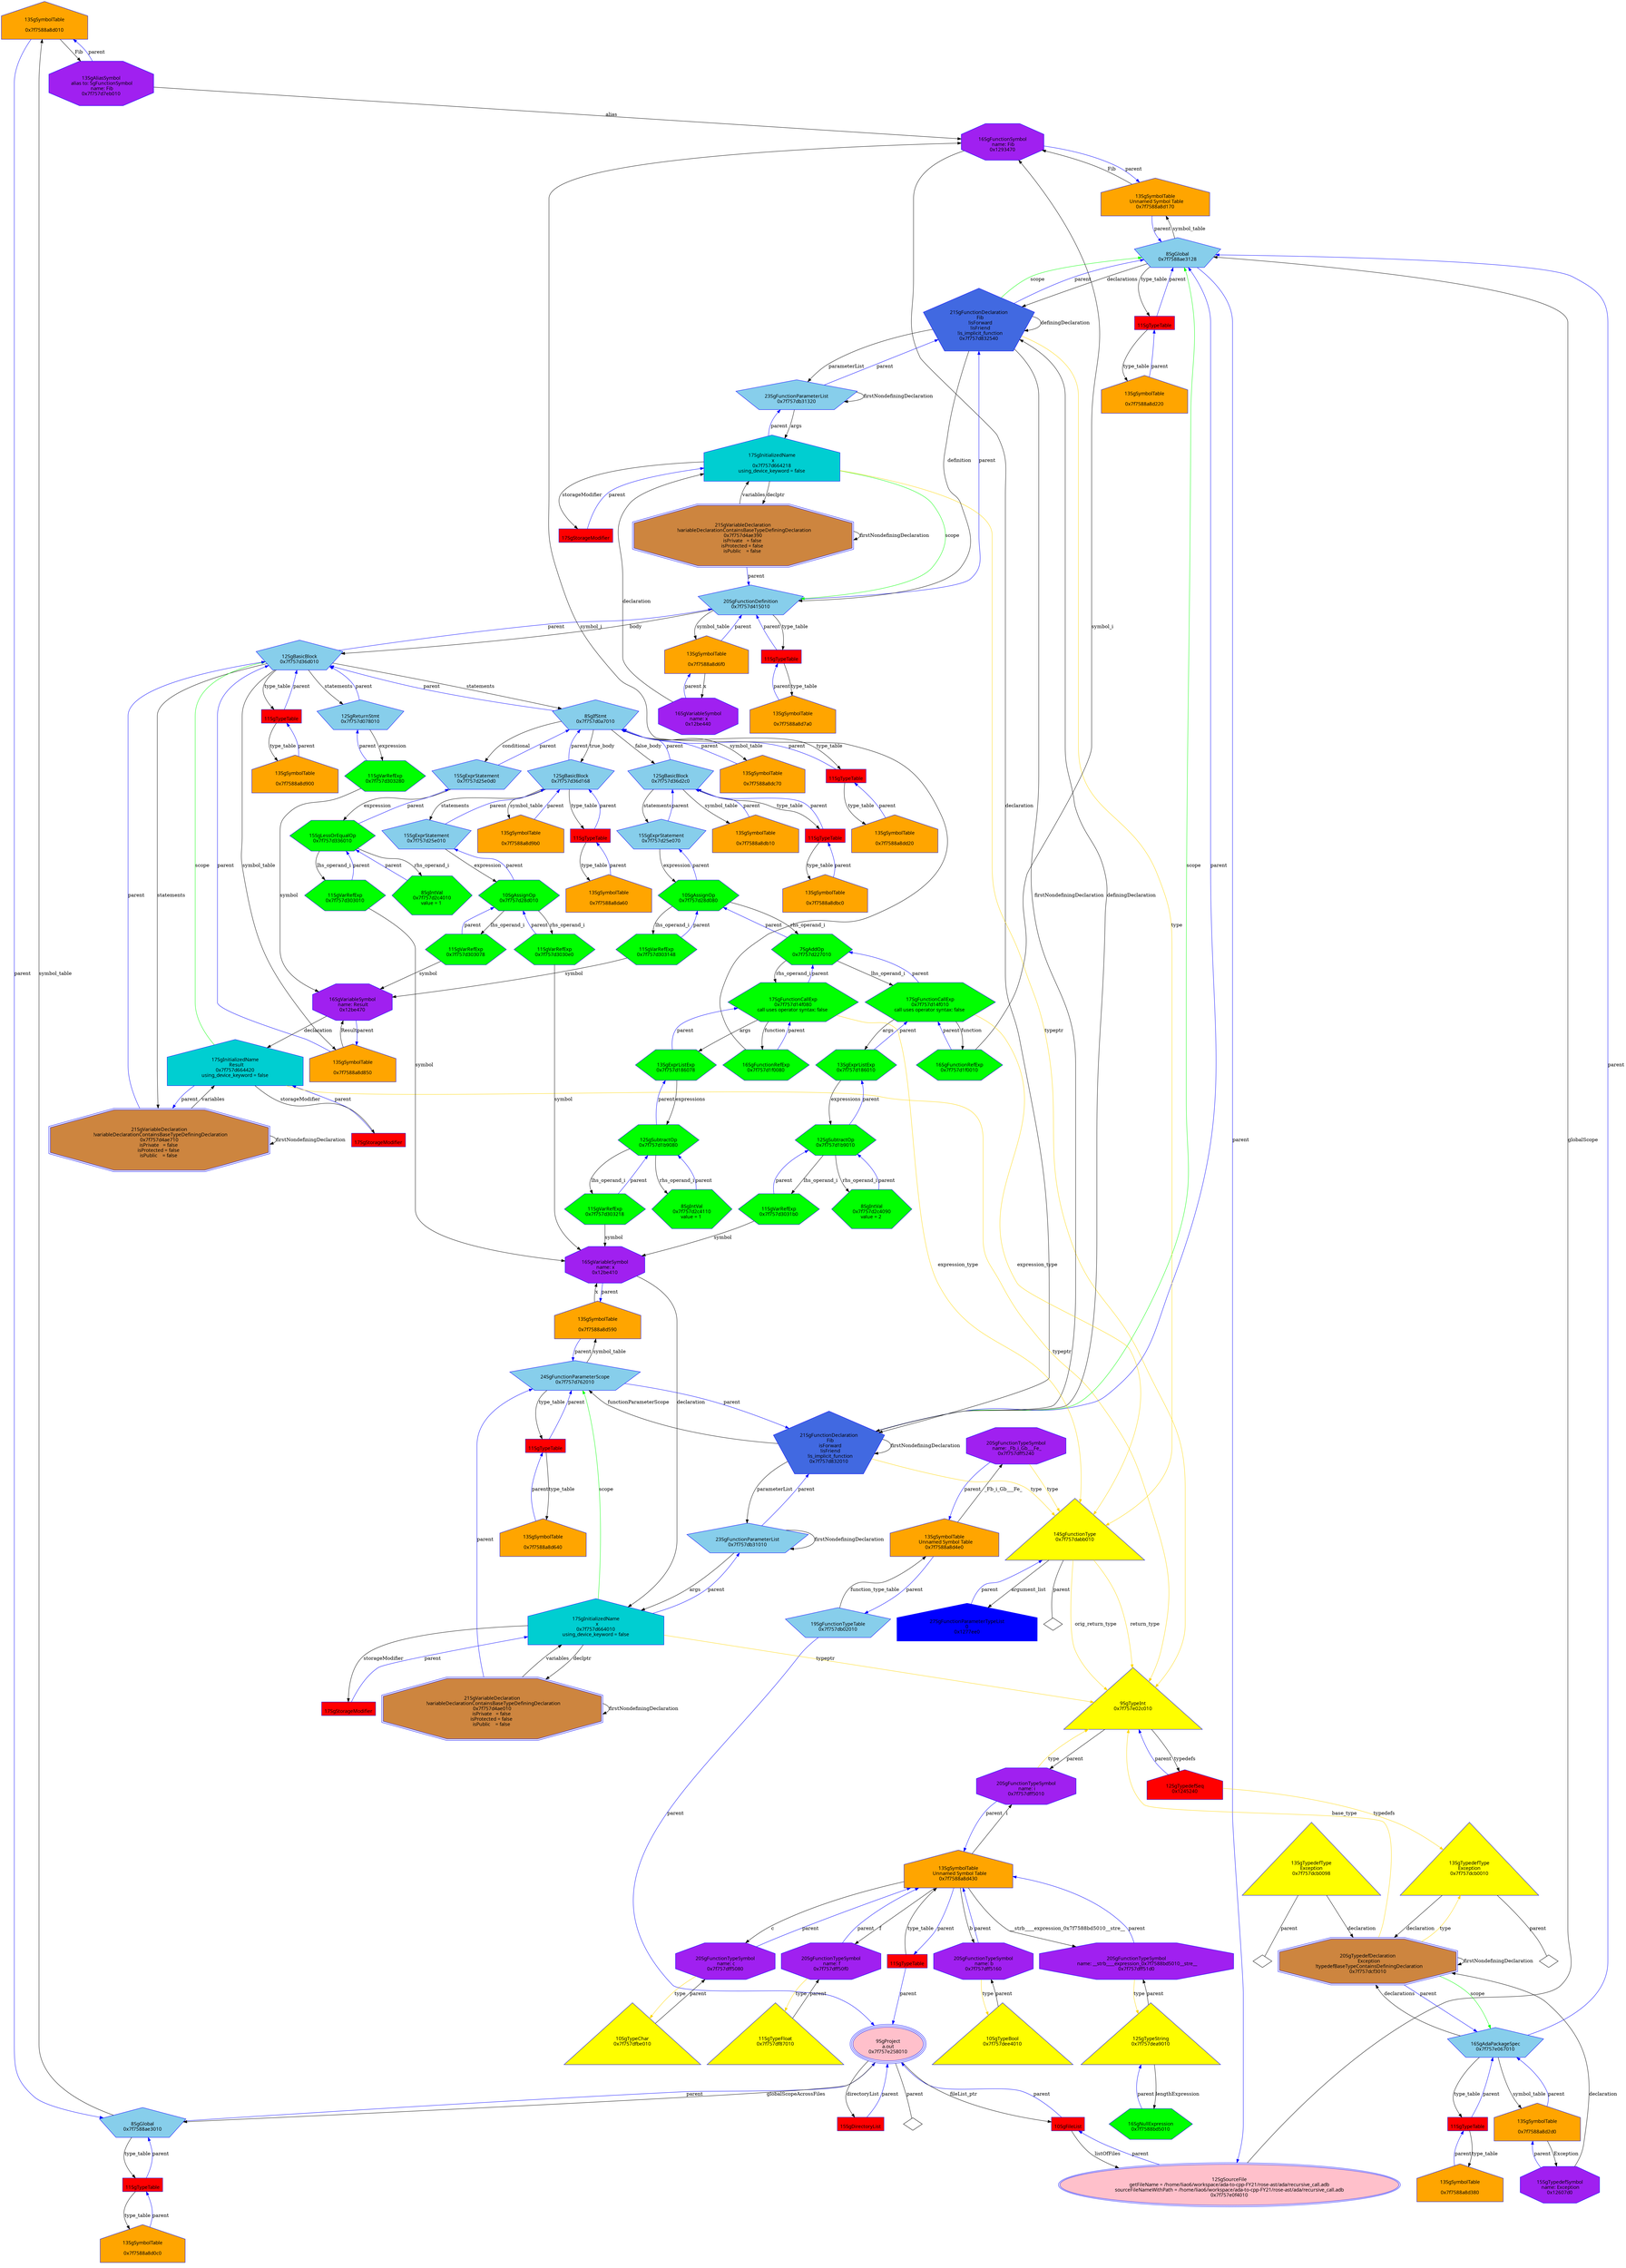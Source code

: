 digraph "Grecursive_call.adb.dot" {
"0x7f7588a8d010"[label="\n13SgSymbolTable\n  \n  0x7f7588a8d010  " shape=house,regular=0,URL="\N",tooltip="more info at \N",sides=5,peripheries=1,color="blue",fillcolor=orange,fontname="7x13bold",fontcolor=black,style=filled];
"0x7f7588a8d010" -> "0x7f757d7eb010"[label="Fib" dir=forward ];
"0x7f7588a8d010" -> "0x7f7588ae3010"[label="parent" color="blue" dir=forward ];
"0x7f7588a8d0c0"[label="\n13SgSymbolTable\n  \n  0x7f7588a8d0c0  " shape=house,regular=0,URL="\N",tooltip="more info at \N",sides=5,peripheries=1,color="blue",fillcolor=orange,fontname="7x13bold",fontcolor=black,style=filled];
"0x7f7588a8d0c0" -> "0x11a2a00"[label="parent" color="blue" dir=forward ];
"0x7f7588a8d170"[label="\n13SgSymbolTable\n  Unnamed Symbol Table\n  0x7f7588a8d170  " shape=house,regular=0,URL="\N",tooltip="more info at \N",sides=5,peripheries=1,color="blue",fillcolor=orange,fontname="7x13bold",fontcolor=black,style=filled];
"0x7f7588a8d170" -> "0x1293470"[label="Fib" dir=forward ];
"0x7f7588a8d170" -> "0x7f7588ae3128"[label="parent" color="blue" dir=forward ];
"0x7f7588a8d220"[label="\n13SgSymbolTable\n  \n  0x7f7588a8d220  " shape=house,regular=0,URL="\N",tooltip="more info at \N",sides=5,peripheries=1,color="blue",fillcolor=orange,fontname="7x13bold",fontcolor=black,style=filled];
"0x7f7588a8d220" -> "0x11a2a28"[label="parent" color="blue" dir=forward ];
"0x7f7588a8d2d0"[label="\n13SgSymbolTable\n  \n  0x7f7588a8d2d0  " shape=house,regular=0,URL="\N",tooltip="more info at \N",sides=5,peripheries=1,color="blue",fillcolor=orange,fontname="7x13bold",fontcolor=black,style=filled];
"0x7f7588a8d2d0" -> "0x12607d0"[label="Exception" dir=forward ];
"0x7f7588a8d2d0" -> "0x7f757e067010"[label="parent" color="blue" dir=forward ];
"0x7f7588a8d380"[label="\n13SgSymbolTable\n  \n  0x7f7588a8d380  " shape=house,regular=0,URL="\N",tooltip="more info at \N",sides=5,peripheries=1,color="blue",fillcolor=orange,fontname="7x13bold",fontcolor=black,style=filled];
"0x7f7588a8d380" -> "0x11a2a50"[label="parent" color="blue" dir=forward ];
"0x7f7588a8d430"[label="\n13SgSymbolTable\n  Unnamed Symbol Table\n  0x7f7588a8d430  " shape=house,regular=0,URL="\N",tooltip="more info at \N",sides=5,peripheries=1,color="blue",fillcolor=orange,fontname="7x13bold",fontcolor=black,style=filled];
"0x7f7588a8d430" -> "0x7f757dff51d0"[label="__strb____expression_0x7f7588bd5010__stre__" dir=forward ];
"0x7f7588a8d430" -> "0x7f757dff5160"[label="b" dir=forward ];
"0x7f7588a8d430" -> "0x7f757dff50f0"[label="f" dir=forward ];
"0x7f7588a8d430" -> "0x7f757dff5080"[label="c" dir=forward ];
"0x7f7588a8d430" -> "0x7f757dff5010"[label="i" dir=forward ];
"0x7f7588a8d430" -> "0x11a2a78"[label="parent" color="blue" dir=forward ];
"0x7f7588a8d4e0"[label="\n13SgSymbolTable\n  Unnamed Symbol Table\n  0x7f7588a8d4e0  " shape=house,regular=0,URL="\N",tooltip="more info at \N",sides=5,peripheries=1,color="blue",fillcolor=orange,fontname="7x13bold",fontcolor=black,style=filled];
"0x7f7588a8d4e0" -> "0x7f757dff5240"[label="_Fb_i_Gb___Fe_" dir=forward ];
"0x7f7588a8d4e0" -> "0x7f757db02010"[label="parent" color="blue" dir=forward ];
"0x7f7588a8d590"[label="\n13SgSymbolTable\n  \n  0x7f7588a8d590  " shape=house,regular=0,URL="\N",tooltip="more info at \N",sides=5,peripheries=1,color="blue",fillcolor=orange,fontname="7x13bold",fontcolor=black,style=filled];
"0x7f7588a8d590" -> "0x12be410"[label="x" dir=forward ];
"0x7f7588a8d590" -> "0x7f757d762010"[label="parent" color="blue" dir=forward ];
"0x7f7588a8d640"[label="\n13SgSymbolTable\n  \n  0x7f7588a8d640  " shape=house,regular=0,URL="\N",tooltip="more info at \N",sides=5,peripheries=1,color="blue",fillcolor=orange,fontname="7x13bold",fontcolor=black,style=filled];
"0x7f7588a8d640" -> "0x11a2aa0"[label="parent" color="blue" dir=forward ];
"0x7f7588a8d6f0"[label="\n13SgSymbolTable\n  \n  0x7f7588a8d6f0  " shape=house,regular=0,URL="\N",tooltip="more info at \N",sides=5,peripheries=1,color="blue",fillcolor=orange,fontname="7x13bold",fontcolor=black,style=filled];
"0x7f7588a8d6f0" -> "0x12be440"[label="x" dir=forward ];
"0x7f7588a8d6f0" -> "0x7f757d415010"[label="parent" color="blue" dir=forward ];
"0x7f7588a8d7a0"[label="\n13SgSymbolTable\n  \n  0x7f7588a8d7a0  " shape=house,regular=0,URL="\N",tooltip="more info at \N",sides=5,peripheries=1,color="blue",fillcolor=orange,fontname="7x13bold",fontcolor=black,style=filled];
"0x7f7588a8d7a0" -> "0x11a2ac8"[label="parent" color="blue" dir=forward ];
"0x7f7588a8d850"[label="\n13SgSymbolTable\n  \n  0x7f7588a8d850  " shape=house,regular=0,URL="\N",tooltip="more info at \N",sides=5,peripheries=1,color="blue",fillcolor=orange,fontname="7x13bold",fontcolor=black,style=filled];
"0x7f7588a8d850" -> "0x12be470"[label="Result" dir=forward ];
"0x7f7588a8d850" -> "0x7f757d36d010"[label="parent" color="blue" dir=forward ];
"0x7f7588a8d900"[label="\n13SgSymbolTable\n  \n  0x7f7588a8d900  " shape=house,regular=0,URL="\N",tooltip="more info at \N",sides=5,peripheries=1,color="blue",fillcolor=orange,fontname="7x13bold",fontcolor=black,style=filled];
"0x7f7588a8d900" -> "0x11a2af0"[label="parent" color="blue" dir=forward ];
"0x7f7588a8d9b0"[label="\n13SgSymbolTable\n  \n  0x7f7588a8d9b0  " shape=house,regular=0,URL="\N",tooltip="more info at \N",sides=5,peripheries=1,color="blue",fillcolor=orange,fontname="7x13bold",fontcolor=black,style=filled];
"0x7f7588a8d9b0" -> "0x7f757d36d168"[label="parent" color="blue" dir=forward ];
"0x7f7588a8da60"[label="\n13SgSymbolTable\n  \n  0x7f7588a8da60  " shape=house,regular=0,URL="\N",tooltip="more info at \N",sides=5,peripheries=1,color="blue",fillcolor=orange,fontname="7x13bold",fontcolor=black,style=filled];
"0x7f7588a8da60" -> "0x11a2b18"[label="parent" color="blue" dir=forward ];
"0x7f7588a8db10"[label="\n13SgSymbolTable\n  \n  0x7f7588a8db10  " shape=house,regular=0,URL="\N",tooltip="more info at \N",sides=5,peripheries=1,color="blue",fillcolor=orange,fontname="7x13bold",fontcolor=black,style=filled];
"0x7f7588a8db10" -> "0x7f757d36d2c0"[label="parent" color="blue" dir=forward ];
"0x7f7588a8dbc0"[label="\n13SgSymbolTable\n  \n  0x7f7588a8dbc0  " shape=house,regular=0,URL="\N",tooltip="more info at \N",sides=5,peripheries=1,color="blue",fillcolor=orange,fontname="7x13bold",fontcolor=black,style=filled];
"0x7f7588a8dbc0" -> "0x11a2b40"[label="parent" color="blue" dir=forward ];
"0x7f7588a8dc70"[label="\n13SgSymbolTable\n  \n  0x7f7588a8dc70  " shape=house,regular=0,URL="\N",tooltip="more info at \N",sides=5,peripheries=1,color="blue",fillcolor=orange,fontname="7x13bold",fontcolor=black,style=filled];
"0x7f7588a8dc70" -> "0x7f757d0a7010"[label="parent" color="blue" dir=forward ];
"0x7f7588a8dd20"[label="\n13SgSymbolTable\n  \n  0x7f7588a8dd20  " shape=house,regular=0,URL="\N",tooltip="more info at \N",sides=5,peripheries=1,color="blue",fillcolor=orange,fontname="7x13bold",fontcolor=black,style=filled];
"0x7f7588a8dd20" -> "0x11a2b68"[label="parent" color="blue" dir=forward ];
"0x12aab80"[label="\n17SgStorageModifier" shape=polygon,regular=0,URL="\N",tooltip="more info at \N",sides=4,peripheries=1,color="blue",fillcolor=red,fontname="7x13bold",fontcolor=black,style=filled];
"0x12aab80" -> "0x7f757d664010"[label="parent" color="blue" dir=forward ];
"0x12aaba8"[label="\n17SgStorageModifier" shape=polygon,regular=0,URL="\N",tooltip="more info at \N",sides=4,peripheries=1,color="blue",fillcolor=red,fontname="7x13bold",fontcolor=black,style=filled];
"0x12aaba8" -> "0x7f757d664218"[label="parent" color="blue" dir=forward ];
"0x12aabd0"[label="\n17SgStorageModifier" shape=polygon,regular=0,URL="\N",tooltip="more info at \N",sides=4,peripheries=1,color="blue",fillcolor=red,fontname="7x13bold",fontcolor=black,style=filled];
"0x12aabd0" -> "0x7f757d664420"[label="parent" color="blue" dir=forward ];
"0x7f757e0f4010"[label="\n12SgSourceFile\n  getFileName = /home/liao6/workspace/ada-to-cpp-FY21/rose-ast/ada/recursive_call.adb  \n  sourceFileNameWithPath = /home/liao6/workspace/ada-to-cpp-FY21/rose-ast/ada/recursive_call.adb  \n  0x7f757e0f4010  " shape=ellipse,regular=0,URL="\N",tooltip="more info at \N",sides=5,peripheries=2,color="blue",fillcolor=pink,fontname="7x13bold",fontcolor=black,style=filled];
"0x7f757e0f4010" -> "0x7f7588ae3128"[label="globalScope" dir=forward ];
"0x7f757e0f4010" -> "0x1167f80"[label="parent" color="blue" dir=forward ];
"0x1167f80"[label="\n10SgFileList" shape=polygon,regular=0,URL="\N",tooltip="more info at \N",sides=4,peripheries=1,color="blue",fillcolor=red,fontname="7x13bold",fontcolor=black,style=filled];
"0x1167f80" -> "0x7f757e0f4010"[label="listOfFiles" dir=forward ];
"0x1167f80" -> "0x7f757e258010"[label="parent" color="blue" dir=forward ];
"0x1187390"[label="\n15SgDirectoryList" shape=polygon,regular=0,URL="\N",tooltip="more info at \N",sides=4,peripheries=1,color="blue",fillcolor=red,fontname="7x13bold",fontcolor=black,style=filled];
"0x1187390" -> "0x7f757e258010"[label="parent" color="blue" dir=forward ];
"0x7f757e258010"[label="\n9SgProject\n  a.out  \n  0x7f757e258010  " shape=ellipse,regular=0,URL="\N",tooltip="more info at \N",sides=5,peripheries=3,color="blue",fillcolor=pink,fontname="7x13bold",fontcolor=black,style=filled];
"0x7f757e258010" -> "0x1167f80"[label="fileList_ptr" dir=forward ];
"0x7f757e258010" -> "0x1187390"[label="directoryList" dir=forward ];
"0x7f757e258010" -> "0x7f7588ae3010"[label="globalScopeAcrossFiles" dir=forward ];
"0x7f757e258010" -> "0x7f757e258010__parent__null"[label="parent" dir=none ];
"0x7f757e258010__parent__null"[label="" shape=diamond ];
"0x1245240"[label="\n12SgTypedefSeq\n  0x1245240  " shape=house,regular=0,URL="\N",tooltip="more info at \N",sides=5,peripheries=1,color="blue",fillcolor=red,fontname="7x13bold",fontcolor=black,style=filled];
"0x1245240" -> "0x7f757dcb0010"[label="typedefs" color="gold1" dir=forward ];
"0x1245240" -> "0x7f757e02c010"[label="parent" color="blue" dir=forward ];
"0x1277ee0"[label="\n27SgFunctionParameterTypeList\n  0  \n  0x1277ee0  " shape=house,regular=0,URL="\N",tooltip="more info at \N",sides=5,peripheries=1,color="blue",fillcolor=blue,fontname="7x13bold",fontcolor=black,style=filled];
"0x1277ee0" -> "0x7f757dabb010"[label="parent" color="blue" dir=forward ];
"0x11a2a00"[label="\n11SgTypeTable" shape=polygon,regular=0,URL="\N",tooltip="more info at \N",sides=4,peripheries=1,color="blue",fillcolor=red,fontname="7x13bold",fontcolor=black,style=filled];
"0x11a2a00" -> "0x7f7588a8d0c0"[label="type_table" dir=forward ];
"0x11a2a00" -> "0x7f7588ae3010"[label="parent" color="blue" dir=forward ];
"0x11a2a28"[label="\n11SgTypeTable" shape=polygon,regular=0,URL="\N",tooltip="more info at \N",sides=4,peripheries=1,color="blue",fillcolor=red,fontname="7x13bold",fontcolor=black,style=filled];
"0x11a2a28" -> "0x7f7588a8d220"[label="type_table" dir=forward ];
"0x11a2a28" -> "0x7f7588ae3128"[label="parent" color="blue" dir=forward ];
"0x11a2a50"[label="\n11SgTypeTable" shape=polygon,regular=0,URL="\N",tooltip="more info at \N",sides=4,peripheries=1,color="blue",fillcolor=red,fontname="7x13bold",fontcolor=black,style=filled];
"0x11a2a50" -> "0x7f7588a8d380"[label="type_table" dir=forward ];
"0x11a2a50" -> "0x7f757e067010"[label="parent" color="blue" dir=forward ];
"0x11a2a78"[label="\n11SgTypeTable" shape=polygon,regular=0,URL="\N",tooltip="more info at \N",sides=4,peripheries=1,color="blue",fillcolor=red,fontname="7x13bold",fontcolor=black,style=filled];
"0x11a2a78" -> "0x7f7588a8d430"[label="type_table" dir=forward ];
"0x11a2a78" -> "0x7f757e258010"[label="parent" color="blue" dir=forward ];
"0x11a2aa0"[label="\n11SgTypeTable" shape=polygon,regular=0,URL="\N",tooltip="more info at \N",sides=4,peripheries=1,color="blue",fillcolor=red,fontname="7x13bold",fontcolor=black,style=filled];
"0x11a2aa0" -> "0x7f7588a8d640"[label="type_table" dir=forward ];
"0x11a2aa0" -> "0x7f757d762010"[label="parent" color="blue" dir=forward ];
"0x11a2ac8"[label="\n11SgTypeTable" shape=polygon,regular=0,URL="\N",tooltip="more info at \N",sides=4,peripheries=1,color="blue",fillcolor=red,fontname="7x13bold",fontcolor=black,style=filled];
"0x11a2ac8" -> "0x7f7588a8d7a0"[label="type_table" dir=forward ];
"0x11a2ac8" -> "0x7f757d415010"[label="parent" color="blue" dir=forward ];
"0x11a2af0"[label="\n11SgTypeTable" shape=polygon,regular=0,URL="\N",tooltip="more info at \N",sides=4,peripheries=1,color="blue",fillcolor=red,fontname="7x13bold",fontcolor=black,style=filled];
"0x11a2af0" -> "0x7f7588a8d900"[label="type_table" dir=forward ];
"0x11a2af0" -> "0x7f757d36d010"[label="parent" color="blue" dir=forward ];
"0x11a2b18"[label="\n11SgTypeTable" shape=polygon,regular=0,URL="\N",tooltip="more info at \N",sides=4,peripheries=1,color="blue",fillcolor=red,fontname="7x13bold",fontcolor=black,style=filled];
"0x11a2b18" -> "0x7f7588a8da60"[label="type_table" dir=forward ];
"0x11a2b18" -> "0x7f757d36d168"[label="parent" color="blue" dir=forward ];
"0x11a2b40"[label="\n11SgTypeTable" shape=polygon,regular=0,URL="\N",tooltip="more info at \N",sides=4,peripheries=1,color="blue",fillcolor=red,fontname="7x13bold",fontcolor=black,style=filled];
"0x11a2b40" -> "0x7f7588a8dbc0"[label="type_table" dir=forward ];
"0x11a2b40" -> "0x7f757d36d2c0"[label="parent" color="blue" dir=forward ];
"0x11a2b68"[label="\n11SgTypeTable" shape=polygon,regular=0,URL="\N",tooltip="more info at \N",sides=4,peripheries=1,color="blue",fillcolor=red,fontname="7x13bold",fontcolor=black,style=filled];
"0x11a2b68" -> "0x7f7588a8dd20"[label="type_table" dir=forward ];
"0x11a2b68" -> "0x7f757d0a7010"[label="parent" color="blue" dir=forward ];
"0x7f757dfbe010"[label="\n10SgTypeChar\n  0x7f757dfbe010  \n   \n   " shape=polygon,regular=0,URL="\N",tooltip="more info at \N",sides=3,peripheries=1,color="blue",fillcolor=yellow,fontname="7x13bold",fontcolor=black,style=filled];
"0x7f757dfbe010" -> "0x7f757dff5080"[label="parent" dir=forward ];
"0x7f757e02c010"[label="\n9SgTypeInt\n  0x7f757e02c010  \n   \n   " shape=polygon,regular=0,URL="\N",tooltip="more info at \N",sides=3,peripheries=1,color="blue",fillcolor=yellow,fontname="7x13bold",fontcolor=black,style=filled];
"0x7f757e02c010" -> "0x1245240"[label="typedefs" dir=forward ];
"0x7f757e02c010" -> "0x7f757dff5010"[label="parent" dir=forward ];
"0x7f757df87010"[label="\n11SgTypeFloat\n  0x7f757df87010  \n   \n   " shape=polygon,regular=0,URL="\N",tooltip="more info at \N",sides=3,peripheries=1,color="blue",fillcolor=yellow,fontname="7x13bold",fontcolor=black,style=filled];
"0x7f757df87010" -> "0x7f757dff50f0"[label="parent" dir=forward ];
"0x7f757dea9010"[label="\n12SgTypeString\n  0x7f757dea9010  \n   \n   " shape=polygon,regular=0,URL="\N",tooltip="more info at \N",sides=3,peripheries=1,color="blue",fillcolor=yellow,fontname="7x13bold",fontcolor=black,style=filled];
"0x7f757dea9010" -> "0x7f7588bd5010"[label="lengthExpression" dir=forward ];
"0x7f757dea9010" -> "0x7f757dff51d0"[label="parent" dir=forward ];
"0x7f757dee4010"[label="\n10SgTypeBool\n  0x7f757dee4010  \n   \n   " shape=polygon,regular=0,URL="\N",tooltip="more info at \N",sides=3,peripheries=1,color="blue",fillcolor=yellow,fontname="7x13bold",fontcolor=black,style=filled];
"0x7f757dee4010" -> "0x7f757dff5160"[label="parent" dir=forward ];
"0x7f757dcb0010"[label="\n13SgTypedefType\nException\n  0x7f757dcb0010  \n   \n   " shape=polygon,regular=0,URL="\N",tooltip="more info at \N",sides=3,peripheries=1,color="blue",fillcolor=yellow,fontname="7x13bold",fontcolor=black,style=filled];
"0x7f757dcb0010" -> "0x7f757dcf3010"[label="declaration" dir=forward ];
"0x7f757dcb0010" -> "0x7f757dcb0010__parent__null"[label="parent" dir=none ];
"0x7f757dcb0010__parent__null"[label="" shape=diamond ];
"0x7f757dcb0098"[label="\n13SgTypedefType\nException\n  0x7f757dcb0098  \n   \n   " shape=polygon,regular=0,URL="\N",tooltip="more info at \N",sides=3,peripheries=1,color="blue",fillcolor=yellow,fontname="7x13bold",fontcolor=black,style=filled];
"0x7f757dcb0098" -> "0x7f757dcf3010"[label="declaration" dir=forward ];
"0x7f757dcb0098" -> "0x7f757dcb0098__parent__null"[label="parent" dir=none ];
"0x7f757dcb0098__parent__null"[label="" shape=diamond ];
"0x7f757dabb010"[label="\n14SgFunctionType\n  0x7f757dabb010  \n   \n   " shape=polygon,regular=0,URL="\N",tooltip="more info at \N",sides=3,peripheries=1,color="blue",fillcolor=yellow,fontname="7x13bold",fontcolor=black,style=filled];
"0x7f757dabb010" -> "0x7f757e02c010"[label="return_type" color="gold1" dir=forward ];
"0x7f757dabb010" -> "0x7f757e02c010"[label="orig_return_type" color="gold1" dir=forward ];
"0x7f757dabb010" -> "0x1277ee0"[label="argument_list" dir=forward ];
"0x7f757dabb010" -> "0x7f757dabb010__parent__null"[label="parent" dir=none ];
"0x7f757dabb010__parent__null"[label="" shape=diamond ];
"0x7f757db31010"[label="\n23SgFunctionParameterList\n  0x7f757db31010  " shape=polygon,regular=0,URL="\N",tooltip="more info at \N",sides=5,peripheries=1,color="blue",fillcolor=skyblue,fontname="7x13bold",fontcolor=black,style=filled];
"0x7f757db31010" -> "0x7f757d664010"[label="args" dir=forward ];
"0x7f757db31010" -> "0x7f757db31010"[label="firstNondefiningDeclaration" dir=forward ];
"0x7f757db31010" -> "0x7f757d832010"[label="parent" color="blue" dir=forward ];
"0x7f757db31320"[label="\n23SgFunctionParameterList\n  0x7f757db31320  " shape=polygon,regular=0,URL="\N",tooltip="more info at \N",sides=5,peripheries=1,color="blue",fillcolor=skyblue,fontname="7x13bold",fontcolor=black,style=filled];
"0x7f757db31320" -> "0x7f757d664218"[label="args" dir=forward ];
"0x7f757db31320" -> "0x7f757db31320"[label="firstNondefiningDeclaration" dir=forward ];
"0x7f757db31320" -> "0x7f757d832540"[label="parent" color="blue" dir=forward ];
"0x7f757d36d010"[label="\n12SgBasicBlock\n  0x7f757d36d010  " shape=polygon,regular=0,URL="\N",tooltip="more info at \N",sides=5,peripheries=1,color="blue",fillcolor=skyblue,fontname="7x13bold",fontcolor=black,style=filled];
"0x7f757d36d010" -> "0x7f757d4ae710"[label="statements" dir=forward ];
"0x7f757d36d010" -> "0x7f757d0a7010"[label="statements" dir=forward ];
"0x7f757d36d010" -> "0x7f757d078010"[label="statements" dir=forward ];
"0x7f757d36d010" -> "0x7f7588a8d850"[label="symbol_table" dir=forward ];
"0x7f757d36d010" -> "0x11a2af0"[label="type_table" dir=forward ];
"0x7f757d36d010" -> "0x7f757d415010"[label="parent" color="blue" dir=forward ];
"0x7f757d36d168"[label="\n12SgBasicBlock\n  0x7f757d36d168  " shape=polygon,regular=0,URL="\N",tooltip="more info at \N",sides=5,peripheries=1,color="blue",fillcolor=skyblue,fontname="7x13bold",fontcolor=black,style=filled];
"0x7f757d36d168" -> "0x7f757d25e010"[label="statements" dir=forward ];
"0x7f757d36d168" -> "0x7f7588a8d9b0"[label="symbol_table" dir=forward ];
"0x7f757d36d168" -> "0x11a2b18"[label="type_table" dir=forward ];
"0x7f757d36d168" -> "0x7f757d0a7010"[label="parent" color="blue" dir=forward ];
"0x7f757d36d2c0"[label="\n12SgBasicBlock\n  0x7f757d36d2c0  " shape=polygon,regular=0,URL="\N",tooltip="more info at \N",sides=5,peripheries=1,color="blue",fillcolor=skyblue,fontname="7x13bold",fontcolor=black,style=filled];
"0x7f757d36d2c0" -> "0x7f757d25e070"[label="statements" dir=forward ];
"0x7f757d36d2c0" -> "0x7f7588a8db10"[label="symbol_table" dir=forward ];
"0x7f757d36d2c0" -> "0x11a2b40"[label="type_table" dir=forward ];
"0x7f757d36d2c0" -> "0x7f757d0a7010"[label="parent" color="blue" dir=forward ];
"0x7f7588ae3010"[label="\n8SgGlobal\n  0x7f7588ae3010  " shape=polygon,regular=0,URL="\N",tooltip="more info at \N",sides=5,peripheries=1,color="blue",fillcolor=skyblue,fontname="7x13bold",fontcolor=black,style=filled];
"0x7f7588ae3010" -> "0x7f7588a8d010"[label="symbol_table" dir=forward ];
"0x7f7588ae3010" -> "0x11a2a00"[label="type_table" dir=forward ];
"0x7f7588ae3010" -> "0x7f757e258010"[label="parent" color="blue" dir=forward ];
"0x7f7588ae3128"[label="\n8SgGlobal\n  0x7f7588ae3128  " shape=polygon,regular=0,URL="\N",tooltip="more info at \N",sides=5,peripheries=1,color="blue",fillcolor=skyblue,fontname="7x13bold",fontcolor=black,style=filled];
"0x7f7588ae3128" -> "0x7f757d832540"[label="declarations" dir=forward ];
"0x7f7588ae3128" -> "0x7f7588a8d170"[label="symbol_table" dir=forward ];
"0x7f7588ae3128" -> "0x11a2a28"[label="type_table" dir=forward ];
"0x7f7588ae3128" -> "0x7f757e0f4010"[label="parent" color="blue" dir=forward ];
"0x7f757d0a7010"[label="\n8SgIfStmt\n  0x7f757d0a7010  " shape=polygon,regular=0,URL="\N",tooltip="more info at \N",sides=5,peripheries=1,color="blue",fillcolor=skyblue,fontname="7x13bold",fontcolor=black,style=filled];
"0x7f757d0a7010" -> "0x7f757d25e0d0"[label="conditional" dir=forward ];
"0x7f757d0a7010" -> "0x7f757d36d168"[label="true_body" dir=forward ];
"0x7f757d0a7010" -> "0x7f757d36d2c0"[label="false_body" dir=forward ];
"0x7f757d0a7010" -> "0x7f7588a8dc70"[label="symbol_table" dir=forward ];
"0x7f757d0a7010" -> "0x11a2b68"[label="type_table" dir=forward ];
"0x7f757d0a7010" -> "0x7f757d36d010"[label="parent" color="blue" dir=forward ];
"0x7f757d762010"[label="\n24SgFunctionParameterScope\n  0x7f757d762010  " shape=polygon,regular=0,URL="\N",tooltip="more info at \N",sides=5,peripheries=1,color="blue",fillcolor=skyblue,fontname="7x13bold",fontcolor=black,style=filled];
"0x7f757d762010" -> "0x7f7588a8d590"[label="symbol_table" dir=forward ];
"0x7f757d762010" -> "0x11a2aa0"[label="type_table" dir=forward ];
"0x7f757d762010" -> "0x7f757d832010"[label="parent" color="blue" dir=forward ];
"0x7f757db02010"[label="\n19SgFunctionTypeTable\n  0x7f757db02010  " shape=polygon,regular=0,URL="\N",tooltip="more info at \N",sides=5,peripheries=1,color="blue",fillcolor=skyblue,fontname="7x13bold",fontcolor=black,style=filled];
"0x7f757db02010" -> "0x7f7588a8d4e0"[label="function_type_table" dir=forward ];
"0x7f757db02010" -> "0x7f757e258010"[label="parent" color="blue" dir=forward ];
"0x7f757d25e010"[label="\n15SgExprStatement\n  0x7f757d25e010  " shape=polygon,regular=0,URL="\N",tooltip="more info at \N",sides=5,peripheries=1,color="blue",fillcolor=skyblue,fontname="7x13bold",fontcolor=black,style=filled];
"0x7f757d25e010" -> "0x7f757d28d010"[label="expression" dir=forward ];
"0x7f757d25e010" -> "0x7f757d36d168"[label="parent" color="blue" dir=forward ];
"0x7f757d25e070"[label="\n15SgExprStatement\n  0x7f757d25e070  " shape=polygon,regular=0,URL="\N",tooltip="more info at \N",sides=5,peripheries=1,color="blue",fillcolor=skyblue,fontname="7x13bold",fontcolor=black,style=filled];
"0x7f757d25e070" -> "0x7f757d28d080"[label="expression" dir=forward ];
"0x7f757d25e070" -> "0x7f757d36d2c0"[label="parent" color="blue" dir=forward ];
"0x7f757d25e0d0"[label="\n15SgExprStatement\n  0x7f757d25e0d0  " shape=polygon,regular=0,URL="\N",tooltip="more info at \N",sides=5,peripheries=1,color="blue",fillcolor=skyblue,fontname="7x13bold",fontcolor=black,style=filled];
"0x7f757d25e0d0" -> "0x7f757d336010"[label="expression" dir=forward ];
"0x7f757d25e0d0" -> "0x7f757d0a7010"[label="parent" color="blue" dir=forward ];
"0x7f757d078010"[label="\n12SgReturnStmt\n  0x7f757d078010  " shape=polygon,regular=0,URL="\N",tooltip="more info at \N",sides=5,peripheries=1,color="blue",fillcolor=skyblue,fontname="7x13bold",fontcolor=black,style=filled];
"0x7f757d078010" -> "0x7f757d303280"[label="expression" dir=forward ];
"0x7f757d078010" -> "0x7f757d36d010"[label="parent" color="blue" dir=forward ];
"0x7f757dcf3010"[label="\n20SgTypedefDeclaration\n  Exception\n  !typedefBaseTypeContainsDefiningDeclaration\n  0x7f757dcf3010  " shape=polygon,regular=0,URL="\N",tooltip="more info at \N",sides=8,peripheries=2,color="blue",fillcolor=peru,fontname="7x13bold",fontcolor=black,style=filled];
"0x7f757dcf3010" -> "0x7f757e02c010"[label="base_type" color="gold1" dir=forward ];
"0x7f757dcf3010" -> "0x7f757dcb0010"[label="type" color="gold1" dir=forward ];
"0x7f757dcf3010" -> "0x7f757e067010"[label="scope" color="green" dir=forward ];
"0x7f757dcf3010" -> "0x7f757dcf3010"[label="firstNondefiningDeclaration" dir=forward ];
"0x7f757dcf3010" -> "0x7f757e067010"[label="parent" color="blue" dir=forward ];
"0x7f757d4ae010"[label="\n21SgVariableDeclaration\n  !variableDeclarationContainsBaseTypeDefiningDeclaration\n  0x7f757d4ae010  \n isPrivate   = false  \n isProtected = false  \n isPublic    = false  " shape=polygon,regular=0,URL="\N",tooltip="more info at \N",sides=8,peripheries=2,color="blue",fillcolor=peru,fontname="7x13bold",fontcolor=black,style=filled];
"0x7f757d4ae010" -> "0x7f757d664010"[label="variables" dir=forward ];
"0x7f757d4ae010" -> "0x7f757d4ae010"[label="firstNondefiningDeclaration" dir=forward ];
"0x7f757d4ae010" -> "0x7f757d762010"[label="parent" color="blue" dir=forward ];
"0x7f757d4ae390"[label="\n21SgVariableDeclaration\n  !variableDeclarationContainsBaseTypeDefiningDeclaration\n  0x7f757d4ae390  \n isPrivate   = false  \n isProtected = false  \n isPublic    = false  " shape=polygon,regular=0,URL="\N",tooltip="more info at \N",sides=8,peripheries=2,color="blue",fillcolor=peru,fontname="7x13bold",fontcolor=black,style=filled];
"0x7f757d4ae390" -> "0x7f757d664218"[label="variables" dir=forward ];
"0x7f757d4ae390" -> "0x7f757d4ae390"[label="firstNondefiningDeclaration" dir=forward ];
"0x7f757d4ae390" -> "0x7f757d415010"[label="parent" color="blue" dir=forward ];
"0x7f757d4ae710"[label="\n21SgVariableDeclaration\n  !variableDeclarationContainsBaseTypeDefiningDeclaration\n  0x7f757d4ae710  \n isPrivate   = false  \n isProtected = false  \n isPublic    = false  " shape=polygon,regular=0,URL="\N",tooltip="more info at \N",sides=8,peripheries=2,color="blue",fillcolor=peru,fontname="7x13bold",fontcolor=black,style=filled];
"0x7f757d4ae710" -> "0x7f757d664420"[label="variables" dir=forward ];
"0x7f757d4ae710" -> "0x7f757d4ae710"[label="firstNondefiningDeclaration" dir=forward ];
"0x7f757d4ae710" -> "0x7f757d36d010"[label="parent" color="blue" dir=forward ];
"0x7f757d415010"[label="\n20SgFunctionDefinition\n  0x7f757d415010  " shape=polygon,regular=0,URL="\N",tooltip="more info at \N",sides=5,peripheries=1,color="blue",fillcolor=skyblue,fontname="7x13bold",fontcolor=black,style=filled];
"0x7f757d415010" -> "0x7f757d36d010"[label="body" dir=forward ];
"0x7f757d415010" -> "0x7f7588a8d6f0"[label="symbol_table" dir=forward ];
"0x7f757d415010" -> "0x11a2ac8"[label="type_table" dir=forward ];
"0x7f757d415010" -> "0x7f757d832540"[label="parent" color="blue" dir=forward ];
"0x7f757e067010"[label="\n16SgAdaPackageSpec\n  0x7f757e067010  " shape=polygon,regular=0,URL="\N",tooltip="more info at \N",sides=5,peripheries=1,color="blue",fillcolor=skyblue,fontname="7x13bold",fontcolor=black,style=filled];
"0x7f757e067010" -> "0x7f757dcf3010"[label="declarations" dir=forward ];
"0x7f757e067010" -> "0x7f7588a8d2d0"[label="symbol_table" dir=forward ];
"0x7f757e067010" -> "0x11a2a50"[label="type_table" dir=forward ];
"0x7f757e067010" -> "0x7f7588ae3128"[label="parent" color="blue" dir=forward ];
"0x7f757d832010"[label="\n21SgFunctionDeclaration\n  Fib\n  isForward\n  !isFriend\n  !is_implicit_function\n  0x7f757d832010  " shape=polygon,regular=0,URL="\N",tooltip="more info at \N",sides=5,peripheries=1,color="blue",fillcolor=royalblue,fontname="7x13bold",fontcolor=black,style=filled];
"0x7f757d832010" -> "0x7f757db31010"[label="parameterList" dir=forward ];
"0x7f757d832010" -> "0x7f757dabb010"[label="type" color="gold1" dir=forward ];
"0x7f757d832010" -> "0x7f7588ae3128"[label="scope" color="green" dir=forward ];
"0x7f757d832010" -> "0x7f757d762010"[label="functionParameterScope" dir=forward ];
"0x7f757d832010" -> "0x7f757d832540"[label="definingDeclaration" dir=forward ];
"0x7f757d832010" -> "0x7f757d832010"[label="firstNondefiningDeclaration" dir=forward ];
"0x7f757d832010" -> "0x7f7588ae3128"[label="parent" color="blue" dir=forward ];
"0x7f757d832540"[label="\n21SgFunctionDeclaration\n  Fib\n  !isForward\n  !isFriend\n  !is_implicit_function\n  0x7f757d832540  " shape=polygon,regular=0,URL="\N",tooltip="more info at \N",sides=5,peripheries=1,color="blue",fillcolor=royalblue,fontname="7x13bold",fontcolor=black,style=filled];
"0x7f757d832540" -> "0x7f757db31320"[label="parameterList" dir=forward ];
"0x7f757d832540" -> "0x7f757dabb010"[label="type" color="gold1" dir=forward ];
"0x7f757d832540" -> "0x7f757d415010"[label="definition" dir=forward ];
"0x7f757d832540" -> "0x7f7588ae3128"[label="scope" color="green" dir=forward ];
"0x7f757d832540" -> "0x7f757d832540"[label="definingDeclaration" dir=forward ];
"0x7f757d832540" -> "0x7f757d832010"[label="firstNondefiningDeclaration" dir=forward ];
"0x7f757d832540" -> "0x7f7588ae3128"[label="parent" color="blue" dir=forward ];
"0x7f757d303010"[label="\n11SgVarRefExp\n  0x7f757d303010  " shape=polygon,regular=0,URL="\N",tooltip="more info at \N",sides=6,peripheries=1,color="blue",fillcolor=green,fontname="7x13bold",fontcolor=black,style=filled];
"0x7f757d303010" -> "0x12be410"[label="symbol" dir=forward ];
"0x7f757d303010" -> "0x7f757d336010"[label="parent" color="blue" dir=forward ];
"0x7f757d303078"[label="\n11SgVarRefExp\n  0x7f757d303078  " shape=polygon,regular=0,URL="\N",tooltip="more info at \N",sides=6,peripheries=1,color="blue",fillcolor=green,fontname="7x13bold",fontcolor=black,style=filled];
"0x7f757d303078" -> "0x12be470"[label="symbol" dir=forward ];
"0x7f757d303078" -> "0x7f757d28d010"[label="parent" color="blue" dir=forward ];
"0x7f757d3030e0"[label="\n11SgVarRefExp\n  0x7f757d3030e0  " shape=polygon,regular=0,URL="\N",tooltip="more info at \N",sides=6,peripheries=1,color="blue",fillcolor=green,fontname="7x13bold",fontcolor=black,style=filled];
"0x7f757d3030e0" -> "0x12be410"[label="symbol" dir=forward ];
"0x7f757d3030e0" -> "0x7f757d28d010"[label="parent" color="blue" dir=forward ];
"0x7f757d303148"[label="\n11SgVarRefExp\n  0x7f757d303148  " shape=polygon,regular=0,URL="\N",tooltip="more info at \N",sides=6,peripheries=1,color="blue",fillcolor=green,fontname="7x13bold",fontcolor=black,style=filled];
"0x7f757d303148" -> "0x12be470"[label="symbol" dir=forward ];
"0x7f757d303148" -> "0x7f757d28d080"[label="parent" color="blue" dir=forward ];
"0x7f757d3031b0"[label="\n11SgVarRefExp\n  0x7f757d3031b0  " shape=polygon,regular=0,URL="\N",tooltip="more info at \N",sides=6,peripheries=1,color="blue",fillcolor=green,fontname="7x13bold",fontcolor=black,style=filled];
"0x7f757d3031b0" -> "0x12be410"[label="symbol" dir=forward ];
"0x7f757d3031b0" -> "0x7f757d1b9010"[label="parent" color="blue" dir=forward ];
"0x7f757d303218"[label="\n11SgVarRefExp\n  0x7f757d303218  " shape=polygon,regular=0,URL="\N",tooltip="more info at \N",sides=6,peripheries=1,color="blue",fillcolor=green,fontname="7x13bold",fontcolor=black,style=filled];
"0x7f757d303218" -> "0x12be410"[label="symbol" dir=forward ];
"0x7f757d303218" -> "0x7f757d1b9080"[label="parent" color="blue" dir=forward ];
"0x7f757d303280"[label="\n11SgVarRefExp\n  0x7f757d303280  " shape=polygon,regular=0,URL="\N",tooltip="more info at \N",sides=6,peripheries=1,color="blue",fillcolor=green,fontname="7x13bold",fontcolor=black,style=filled];
"0x7f757d303280" -> "0x12be470"[label="symbol" dir=forward ];
"0x7f757d303280" -> "0x7f757d078010"[label="parent" color="blue" dir=forward ];
"0x7f757d1f0010"[label="\n16SgFunctionRefExp\n  0x7f757d1f0010  " shape=polygon,regular=0,URL="\N",tooltip="more info at \N",sides=6,peripheries=1,color="blue",fillcolor=green,fontname="7x13bold",fontcolor=black,style=filled];
"0x7f757d1f0010" -> "0x1293470"[label="symbol_i" dir=forward ];
"0x7f757d1f0010" -> "0x7f757d14f010"[label="parent" color="blue" dir=forward ];
"0x7f757d1f0080"[label="\n16SgFunctionRefExp\n  0x7f757d1f0080  " shape=polygon,regular=0,URL="\N",tooltip="more info at \N",sides=6,peripheries=1,color="blue",fillcolor=green,fontname="7x13bold",fontcolor=black,style=filled];
"0x7f757d1f0080" -> "0x1293470"[label="symbol_i" dir=forward ];
"0x7f757d1f0080" -> "0x7f757d14f080"[label="parent" color="blue" dir=forward ];
"0x7f757d336010"[label="\n15SgLessOrEqualOp\n  0x7f757d336010  " shape=polygon,regular=0,URL="\N",tooltip="more info at \N",sides=6,peripheries=1,color="blue",fillcolor=green,fontname="7x13bold",fontcolor=black,style=filled];
"0x7f757d336010" -> "0x7f757d303010"[label="lhs_operand_i" dir=forward ];
"0x7f757d336010" -> "0x7f757d2c4010"[label="rhs_operand_i" dir=forward ];
"0x7f757d336010" -> "0x7f757d25e0d0"[label="parent" color="blue" dir=forward ];
"0x7f757d227010"[label="\n7SgAddOp\n  0x7f757d227010  " shape=polygon,regular=0,URL="\N",tooltip="more info at \N",sides=6,peripheries=1,color="blue",fillcolor=green,fontname="7x13bold",fontcolor=black,style=filled];
"0x7f757d227010" -> "0x7f757d14f010"[label="lhs_operand_i" dir=forward ];
"0x7f757d227010" -> "0x7f757d14f080"[label="rhs_operand_i" dir=forward ];
"0x7f757d227010" -> "0x7f757d28d080"[label="parent" color="blue" dir=forward ];
"0x7f757d1b9010"[label="\n12SgSubtractOp\n  0x7f757d1b9010  " shape=polygon,regular=0,URL="\N",tooltip="more info at \N",sides=6,peripheries=1,color="blue",fillcolor=green,fontname="7x13bold",fontcolor=black,style=filled];
"0x7f757d1b9010" -> "0x7f757d3031b0"[label="lhs_operand_i" dir=forward ];
"0x7f757d1b9010" -> "0x7f757d2c4090"[label="rhs_operand_i" dir=forward ];
"0x7f757d1b9010" -> "0x7f757d186010"[label="parent" color="blue" dir=forward ];
"0x7f757d1b9080"[label="\n12SgSubtractOp\n  0x7f757d1b9080  " shape=polygon,regular=0,URL="\N",tooltip="more info at \N",sides=6,peripheries=1,color="blue",fillcolor=green,fontname="7x13bold",fontcolor=black,style=filled];
"0x7f757d1b9080" -> "0x7f757d303218"[label="lhs_operand_i" dir=forward ];
"0x7f757d1b9080" -> "0x7f757d2c4110"[label="rhs_operand_i" dir=forward ];
"0x7f757d1b9080" -> "0x7f757d186078"[label="parent" color="blue" dir=forward ];
"0x7f757d28d010"[label="\n10SgAssignOp\n  0x7f757d28d010  " shape=polygon,regular=0,URL="\N",tooltip="more info at \N",sides=6,peripheries=1,color="blue",fillcolor=green,fontname="7x13bold",fontcolor=black,style=filled];
"0x7f757d28d010" -> "0x7f757d303078"[label="lhs_operand_i" dir=forward ];
"0x7f757d28d010" -> "0x7f757d3030e0"[label="rhs_operand_i" dir=forward ];
"0x7f757d28d010" -> "0x7f757d25e010"[label="parent" color="blue" dir=forward ];
"0x7f757d28d080"[label="\n10SgAssignOp\n  0x7f757d28d080  " shape=polygon,regular=0,URL="\N",tooltip="more info at \N",sides=6,peripheries=1,color="blue",fillcolor=green,fontname="7x13bold",fontcolor=black,style=filled];
"0x7f757d28d080" -> "0x7f757d303148"[label="lhs_operand_i" dir=forward ];
"0x7f757d28d080" -> "0x7f757d227010"[label="rhs_operand_i" dir=forward ];
"0x7f757d28d080" -> "0x7f757d25e070"[label="parent" color="blue" dir=forward ];
"0x7f757d2c4010"[label="\n8SgIntVal\n  0x7f757d2c4010  \n value = 1  " shape=polygon,regular=0,URL="\N",tooltip="more info at \N",sides=6,peripheries=1,color="blue",fillcolor=green,fontname="7x13bold",fontcolor=black,style=filled];
"0x7f757d2c4010" -> "0x7f757d336010"[label="parent" color="blue" dir=forward ];
"0x7f757d2c4090"[label="\n8SgIntVal\n  0x7f757d2c4090  \n value = 2  " shape=polygon,regular=0,URL="\N",tooltip="more info at \N",sides=6,peripheries=1,color="blue",fillcolor=green,fontname="7x13bold",fontcolor=black,style=filled];
"0x7f757d2c4090" -> "0x7f757d1b9010"[label="parent" color="blue" dir=forward ];
"0x7f757d2c4110"[label="\n8SgIntVal\n  0x7f757d2c4110  \n value = 1  " shape=polygon,regular=0,URL="\N",tooltip="more info at \N",sides=6,peripheries=1,color="blue",fillcolor=green,fontname="7x13bold",fontcolor=black,style=filled];
"0x7f757d2c4110" -> "0x7f757d1b9080"[label="parent" color="blue" dir=forward ];
"0x7f7588bd5010"[label="\n16SgNullExpression\n  0x7f7588bd5010  " shape=polygon,regular=0,URL="\N",tooltip="more info at \N",sides=6,peripheries=1,color="blue",fillcolor=green,fontname="7x13bold",fontcolor=black,style=filled];
"0x7f7588bd5010" -> "0x7f757dea9010"[label="parent" color="blue" dir=forward ];
"0x7f757d186010"[label="\n13SgExprListExp\n  0x7f757d186010  " shape=polygon,regular=0,URL="\N",tooltip="more info at \N",sides=6,peripheries=1,color="blue",fillcolor=green,fontname="7x13bold",fontcolor=black,style=filled];
"0x7f757d186010" -> "0x7f757d1b9010"[label="expressions" dir=forward ];
"0x7f757d186010" -> "0x7f757d14f010"[label="parent" color="blue" dir=forward ];
"0x7f757d186078"[label="\n13SgExprListExp\n  0x7f757d186078  " shape=polygon,regular=0,URL="\N",tooltip="more info at \N",sides=6,peripheries=1,color="blue",fillcolor=green,fontname="7x13bold",fontcolor=black,style=filled];
"0x7f757d186078" -> "0x7f757d1b9080"[label="expressions" dir=forward ];
"0x7f757d186078" -> "0x7f757d14f080"[label="parent" color="blue" dir=forward ];
"0x7f757d14f010"[label="\n17SgFunctionCallExp\n  0x7f757d14f010  \n call uses operator syntax: false  " shape=polygon,regular=0,URL="\N",tooltip="more info at \N",sides=6,peripheries=1,color="blue",fillcolor=green,fontname="7x13bold",fontcolor=black,style=filled];
"0x7f757d14f010" -> "0x7f757d1f0010"[label="function" dir=forward ];
"0x7f757d14f010" -> "0x7f757d186010"[label="args" dir=forward ];
"0x7f757d14f010" -> "0x7f757dabb010"[label="expression_type" color="gold1" dir=forward ];
"0x7f757d14f010" -> "0x7f757d227010"[label="parent" color="blue" dir=forward ];
"0x7f757d14f080"[label="\n17SgFunctionCallExp\n  0x7f757d14f080  \n call uses operator syntax: false  " shape=polygon,regular=0,URL="\N",tooltip="more info at \N",sides=6,peripheries=1,color="blue",fillcolor=green,fontname="7x13bold",fontcolor=black,style=filled];
"0x7f757d14f080" -> "0x7f757d1f0080"[label="function" dir=forward ];
"0x7f757d14f080" -> "0x7f757d186078"[label="args" dir=forward ];
"0x7f757d14f080" -> "0x7f757dabb010"[label="expression_type" color="gold1" dir=forward ];
"0x7f757d14f080" -> "0x7f757d227010"[label="parent" color="blue" dir=forward ];
"0x12be410"[label="\n16SgVariableSymbol\n name: x\n  0x12be410  " shape=polygon,regular=0,URL="\N",tooltip="more info at \N",sides=8,peripheries=1,color="blue",fillcolor=purple,fontname="7x13bold",fontcolor=black,style=filled];
"0x12be410" -> "0x7f757d664010"[label="declaration" dir=forward ];
"0x12be410" -> "0x7f7588a8d590"[label="parent" color="blue" dir=forward ];
"0x12be440"[label="\n16SgVariableSymbol\n name: x\n  0x12be440  " shape=polygon,regular=0,URL="\N",tooltip="more info at \N",sides=8,peripheries=1,color="blue",fillcolor=purple,fontname="7x13bold",fontcolor=black,style=filled];
"0x12be440" -> "0x7f757d664218"[label="declaration" dir=forward ];
"0x12be440" -> "0x7f7588a8d6f0"[label="parent" color="blue" dir=forward ];
"0x12be470"[label="\n16SgVariableSymbol\n name: Result\n  0x12be470  " shape=polygon,regular=0,URL="\N",tooltip="more info at \N",sides=8,peripheries=1,color="blue",fillcolor=purple,fontname="7x13bold",fontcolor=black,style=filled];
"0x12be470" -> "0x7f757d664420"[label="declaration" dir=forward ];
"0x12be470" -> "0x7f7588a8d850"[label="parent" color="blue" dir=forward ];
"0x7f757dff5010"[label="\n20SgFunctionTypeSymbol\n name: i\n  0x7f757dff5010  " shape=polygon,regular=0,URL="\N",tooltip="more info at \N",sides=8,peripheries=1,color="blue",fillcolor=purple,fontname="7x13bold",fontcolor=black,style=filled];
"0x7f757dff5010" -> "0x7f757e02c010"[label="type" color="gold1" dir=forward ];
"0x7f757dff5010" -> "0x7f7588a8d430"[label="parent" color="blue" dir=forward ];
"0x7f757dff5080"[label="\n20SgFunctionTypeSymbol\n name: c\n  0x7f757dff5080  " shape=polygon,regular=0,URL="\N",tooltip="more info at \N",sides=8,peripheries=1,color="blue",fillcolor=purple,fontname="7x13bold",fontcolor=black,style=filled];
"0x7f757dff5080" -> "0x7f757dfbe010"[label="type" color="gold1" dir=forward ];
"0x7f757dff5080" -> "0x7f7588a8d430"[label="parent" color="blue" dir=forward ];
"0x7f757dff50f0"[label="\n20SgFunctionTypeSymbol\n name: f\n  0x7f757dff50f0  " shape=polygon,regular=0,URL="\N",tooltip="more info at \N",sides=8,peripheries=1,color="blue",fillcolor=purple,fontname="7x13bold",fontcolor=black,style=filled];
"0x7f757dff50f0" -> "0x7f757df87010"[label="type" color="gold1" dir=forward ];
"0x7f757dff50f0" -> "0x7f7588a8d430"[label="parent" color="blue" dir=forward ];
"0x7f757dff5160"[label="\n20SgFunctionTypeSymbol\n name: b\n  0x7f757dff5160  " shape=polygon,regular=0,URL="\N",tooltip="more info at \N",sides=8,peripheries=1,color="blue",fillcolor=purple,fontname="7x13bold",fontcolor=black,style=filled];
"0x7f757dff5160" -> "0x7f757dee4010"[label="type" color="gold1" dir=forward ];
"0x7f757dff5160" -> "0x7f7588a8d430"[label="parent" color="blue" dir=forward ];
"0x7f757dff51d0"[label="\n20SgFunctionTypeSymbol\n name: __strb____expression_0x7f7588bd5010__stre__\n  0x7f757dff51d0  " shape=polygon,regular=0,URL="\N",tooltip="more info at \N",sides=8,peripheries=1,color="blue",fillcolor=purple,fontname="7x13bold",fontcolor=black,style=filled];
"0x7f757dff51d0" -> "0x7f757dea9010"[label="type" color="gold1" dir=forward ];
"0x7f757dff51d0" -> "0x7f7588a8d430"[label="parent" color="blue" dir=forward ];
"0x7f757dff5240"[label="\n20SgFunctionTypeSymbol\n name: _Fb_i_Gb___Fe_\n  0x7f757dff5240  " shape=polygon,regular=0,URL="\N",tooltip="more info at \N",sides=8,peripheries=1,color="blue",fillcolor=purple,fontname="7x13bold",fontcolor=black,style=filled];
"0x7f757dff5240" -> "0x7f757dabb010"[label="type" color="gold1" dir=forward ];
"0x7f757dff5240" -> "0x7f7588a8d4e0"[label="parent" color="blue" dir=forward ];
"0x12607d0"[label="\n15SgTypedefSymbol\n name: Exception\n  0x12607d0  " shape=polygon,regular=0,URL="\N",tooltip="more info at \N",sides=8,peripheries=1,color="blue",fillcolor=purple,fontname="7x13bold",fontcolor=black,style=filled];
"0x12607d0" -> "0x7f757dcf3010"[label="declaration" dir=forward ];
"0x12607d0" -> "0x7f7588a8d2d0"[label="parent" color="blue" dir=forward ];
"0x1293470"[label="\n16SgFunctionSymbol\n name: Fib\n  0x1293470  " shape=polygon,regular=0,URL="\N",tooltip="more info at \N",sides=8,peripheries=1,color="blue",fillcolor=purple,fontname="7x13bold",fontcolor=black,style=filled];
"0x1293470" -> "0x7f757d832010"[label="declaration" dir=forward ];
"0x1293470" -> "0x7f7588a8d170"[label="parent" color="blue" dir=forward ];
"0x7f757d7eb010"[label="\n13SgAliasSymbol\n alias to: SgFunctionSymbol\n name: Fib\n  0x7f757d7eb010  " shape=polygon,regular=0,URL="\N",tooltip="more info at \N",sides=8,peripheries=1,color="blue",fillcolor=purple,fontname="7x13bold",fontcolor=black,style=filled];
"0x7f757d7eb010" -> "0x1293470"[label="alias" dir=forward ];
"0x7f757d7eb010" -> "0x7f7588a8d010"[label="parent" color="blue" dir=forward ];
"0x7f757d664010"[label="\n17SgInitializedName\n  x\n  0x7f757d664010  \n  using_device_keyword = false  " shape=house,regular=0,URL="\N",tooltip="more info at \N",sides=5,peripheries=1,color="blue",fillcolor=darkturquoise,fontname="7x13bold",fontcolor=black,style=filled];
"0x7f757d664010" -> "0x7f757e02c010"[label="typeptr" color="gold1" dir=forward ];
"0x7f757d664010" -> "0x7f757d4ae010"[label="declptr" dir=forward ];
"0x7f757d664010" -> "0x12aab80"[label="storageModifier" dir=forward ];
"0x7f757d664010" -> "0x7f757d762010"[label="scope" color="green" dir=forward ];
"0x7f757d664010" -> "0x7f757db31010"[label="parent" color="blue" dir=forward ];
"0x7f757d664218"[label="\n17SgInitializedName\n  x\n  0x7f757d664218  \n  using_device_keyword = false  " shape=house,regular=0,URL="\N",tooltip="more info at \N",sides=5,peripheries=1,color="blue",fillcolor=darkturquoise,fontname="7x13bold",fontcolor=black,style=filled];
"0x7f757d664218" -> "0x7f757e02c010"[label="typeptr" color="gold1" dir=forward ];
"0x7f757d664218" -> "0x7f757d4ae390"[label="declptr" dir=forward ];
"0x7f757d664218" -> "0x12aaba8"[label="storageModifier" dir=forward ];
"0x7f757d664218" -> "0x7f757d415010"[label="scope" color="green" dir=forward ];
"0x7f757d664218" -> "0x7f757db31320"[label="parent" color="blue" dir=forward ];
"0x7f757d664420"[label="\n17SgInitializedName\n  Result\n  0x7f757d664420  \n  using_device_keyword = false  " shape=house,regular=0,URL="\N",tooltip="more info at \N",sides=5,peripheries=1,color="blue",fillcolor=darkturquoise,fontname="7x13bold",fontcolor=black,style=filled];
"0x7f757d664420" -> "0x7f757e02c010"[label="typeptr" color="gold1" dir=forward ];
"0x7f757d664420" -> "0x12aabd0"[label="storageModifier" dir=forward ];
"0x7f757d664420" -> "0x7f757d36d010"[label="scope" color="green" dir=forward ];
"0x7f757d664420" -> "0x7f757d4ae710"[label="parent" color="blue" dir=forward ];
}
